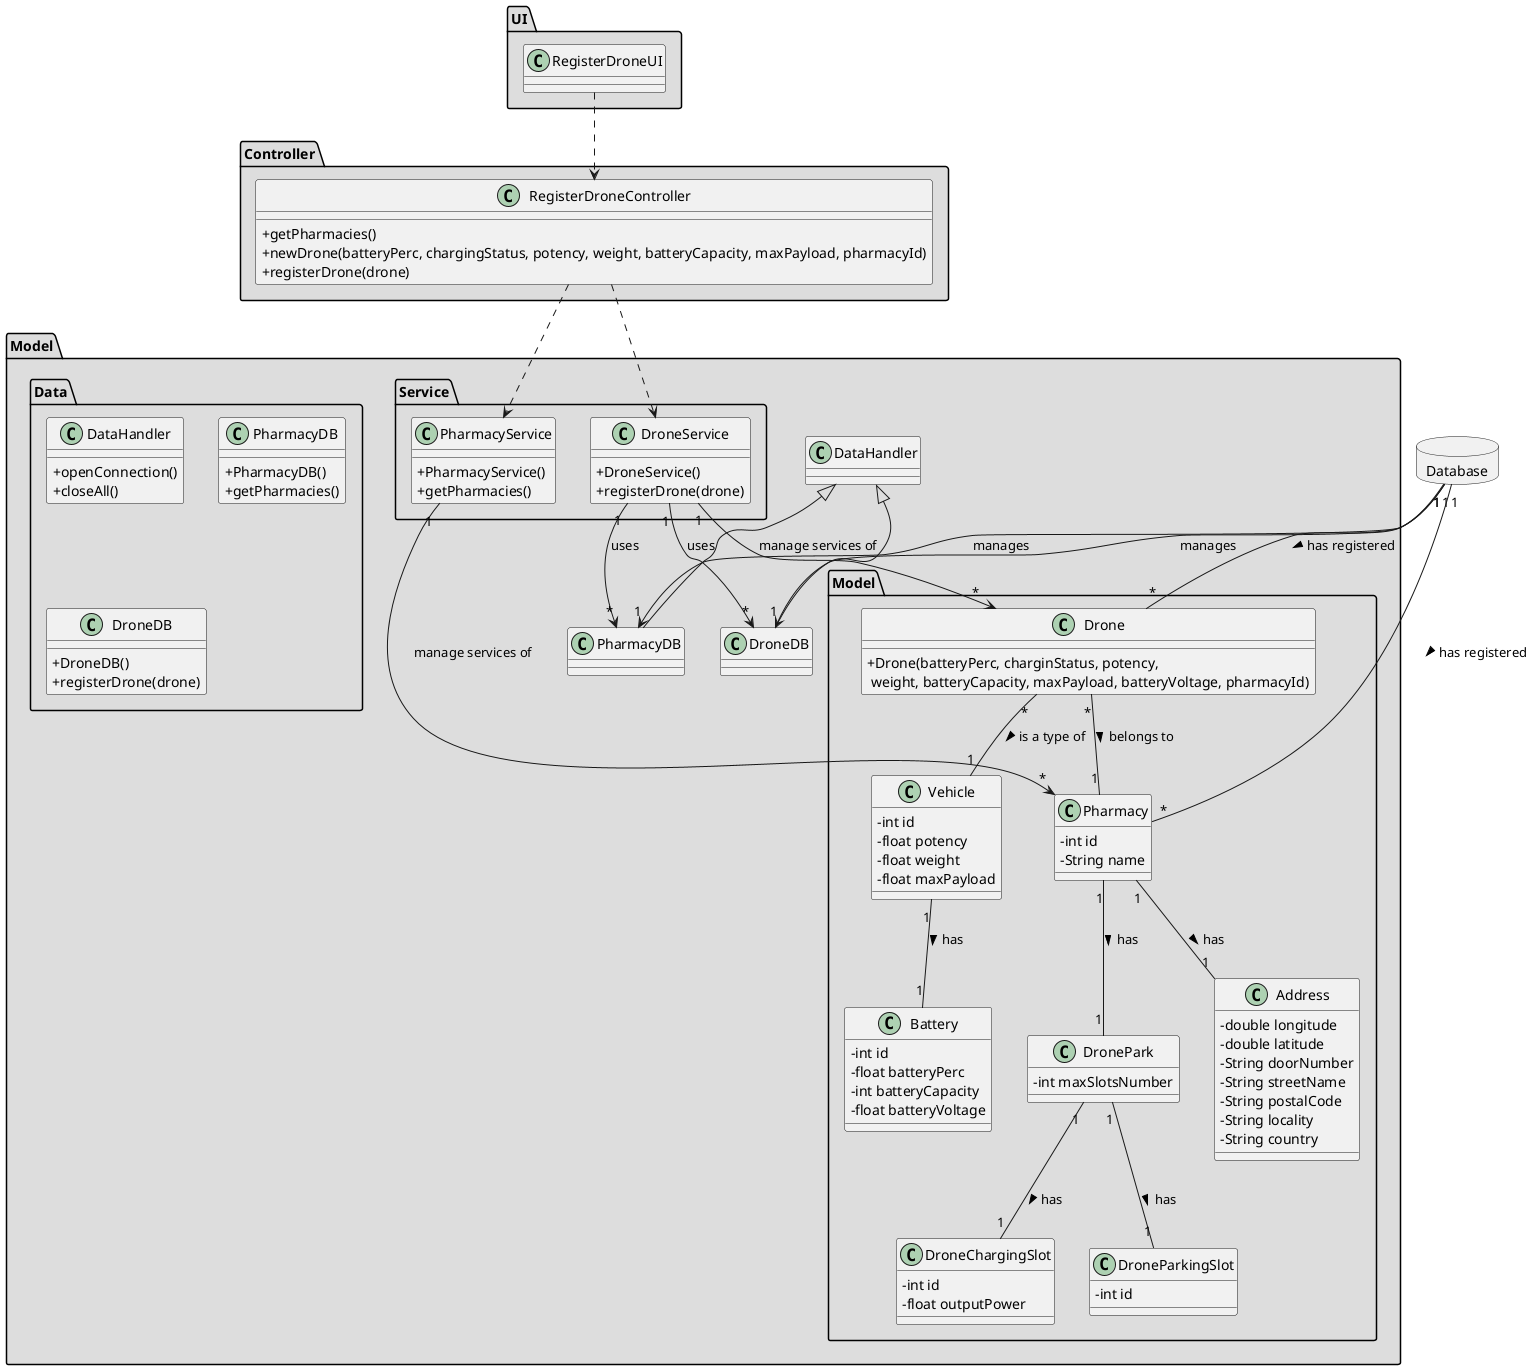 @startuml
skinparam classAttributeIconSize 0

database Database {
}

package "UI" #DDDDDD {
class RegisterDroneUI{
}
}

package "Controller" #DDDDDD {
class RegisterDroneController{
+getPharmacies()
+newDrone(batteryPerc, chargingStatus, potency, weight, batteryCapacity, maxPayload, pharmacyId)
+registerDrone(drone)
}
}


package "Model" #DDDDDD {
 package "Service" #DDDDDD {
  class PharmacyService{
      +PharmacyService()
      +getPharmacies()
  }

  class DroneService{
      +DroneService()
      +registerDrone(drone)
   }
}

package "Model" #DDDDDD {
class DronePark{
-   int maxSlotsNumber
}

class DroneChargingSlot{
-   int id
-   float outputPower
}

class DroneParkingSlot{
-   int id
}

class Drone{
  +Drone(batteryPerc, charginStatus, potency,\n weight, batteryCapacity, maxPayload, batteryVoltage, pharmacyId)
}

class Vehicle{
  -int id
  -float potency
  -float weight
  -float maxPayload
}

class Battery{
  -int id
  -float batteryPerc
  -int batteryCapacity
  -float batteryVoltage
}

class Address{
  -double longitude
  -double latitude
  -String doorNumber
  -String streetName
  -String postalCode
  -String locality
  -String country
}

class Pharmacy {
  -int id
  -String name
}
}


package "Data" #DDDDDD {
class DataHandler{
    +openConnection()
    +closeAll()
}
class PharmacyDB{
     +PharmacyDB()
     +getPharmacies()
 }

 class DroneDB{
     +DroneDB()
     +registerDrone(drone)
  }
}

class PharmacyDB extends DataHandler
class DroneDB extends DataHandler

RegisterDroneUI ..> RegisterDroneController
RegisterDroneController ..> PharmacyService
RegisterDroneController ..> DroneService
Database "1" --> "1" PharmacyDB : manages
Database "1" --> "1" DroneDB : manages
DroneService "1" --> "*" PharmacyDB : uses
DroneService "1" --> "*" DroneDB : uses
PharmacyService "1" --> "*" Pharmacy : manage services of
DroneService "1" --> "*" Drone : manage services of

Database "1" -- "*" Pharmacy : has registered >
Database "1" -- "*" Drone : has registered >

Vehicle "1" -- "1" Battery : has >
Drone "*" -- "1" Vehicle : is a type of >
Drone "*" -- "1" Pharmacy : belongs to >
Pharmacy "1" -- "1" Address : has >
Pharmacy "1" -- "1" DronePark : has >
DronePark "1" -- "1" DroneChargingSlot : has >
DronePark "1" -- "1" DroneParkingSlot : has >

@enduml